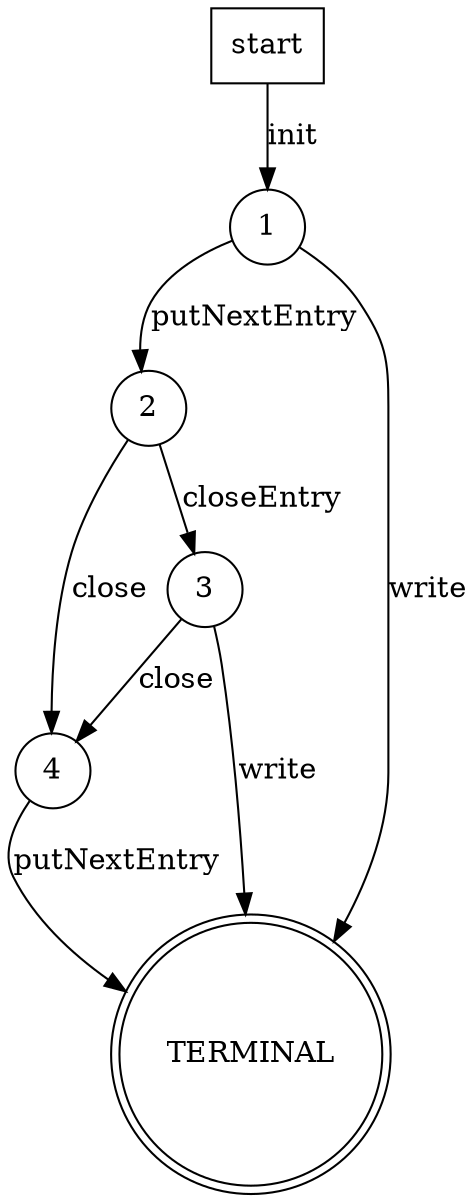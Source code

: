 digraph  {
4 [label=4, shape=circle];
start [label=start, shape=box];
3 [label=3, shape=circle];
2 [label=2, shape=circle];
1 [label=1, shape=circle];
TERMINAL [label=TERMINAL, shape=doublecircle];
4 -> TERMINAL  [label=putNextEntry];
start -> 1  [label=init];
3 -> 4  [label=close];
3 -> TERMINAL  [label=write];
2 -> 3  [label=closeEntry];
2 -> 4  [label=close];
1 -> 2  [label=putNextEntry];
1 -> TERMINAL  [label=write];
}
